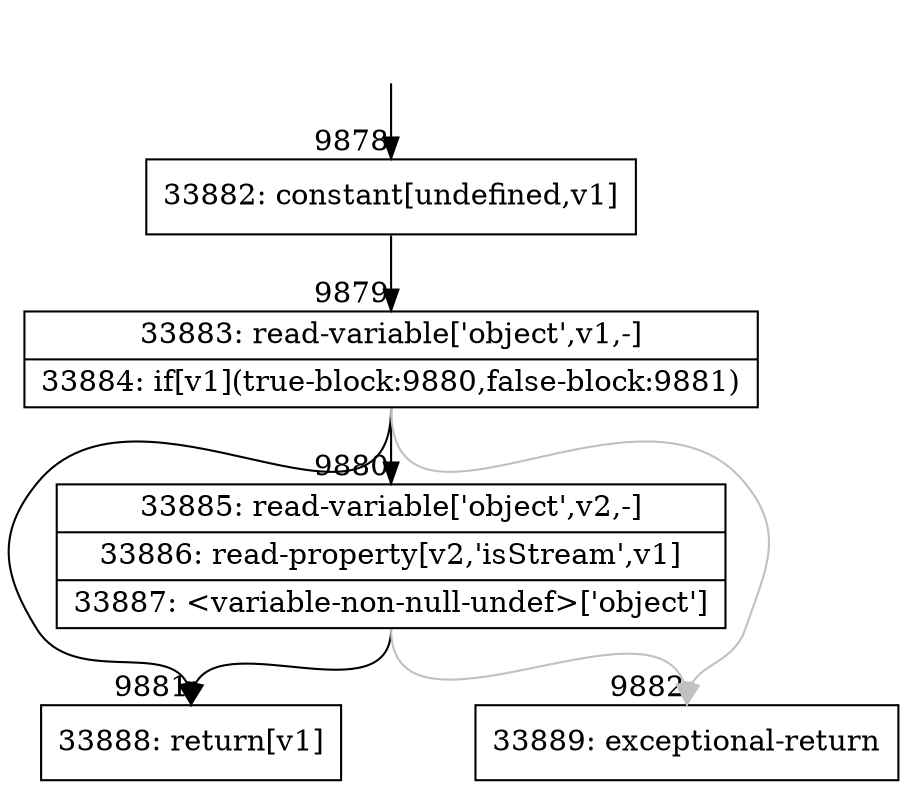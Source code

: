 digraph {
rankdir="TD"
BB_entry845[shape=none,label=""];
BB_entry845 -> BB9878 [tailport=s, headport=n, headlabel="    9878"]
BB9878 [shape=record label="{33882: constant[undefined,v1]}" ] 
BB9878 -> BB9879 [tailport=s, headport=n, headlabel="      9879"]
BB9879 [shape=record label="{33883: read-variable['object',v1,-]|33884: if[v1](true-block:9880,false-block:9881)}" ] 
BB9879 -> BB9881 [tailport=s, headport=n, headlabel="      9881"]
BB9879 -> BB9880 [tailport=s, headport=n, headlabel="      9880"]
BB9879 -> BB9882 [tailport=s, headport=n, color=gray, headlabel="      9882"]
BB9880 [shape=record label="{33885: read-variable['object',v2,-]|33886: read-property[v2,'isStream',v1]|33887: \<variable-non-null-undef\>['object']}" ] 
BB9880 -> BB9881 [tailport=s, headport=n]
BB9880 -> BB9882 [tailport=s, headport=n, color=gray]
BB9881 [shape=record label="{33888: return[v1]}" ] 
BB9882 [shape=record label="{33889: exceptional-return}" ] 
//#$~ 17656
}
